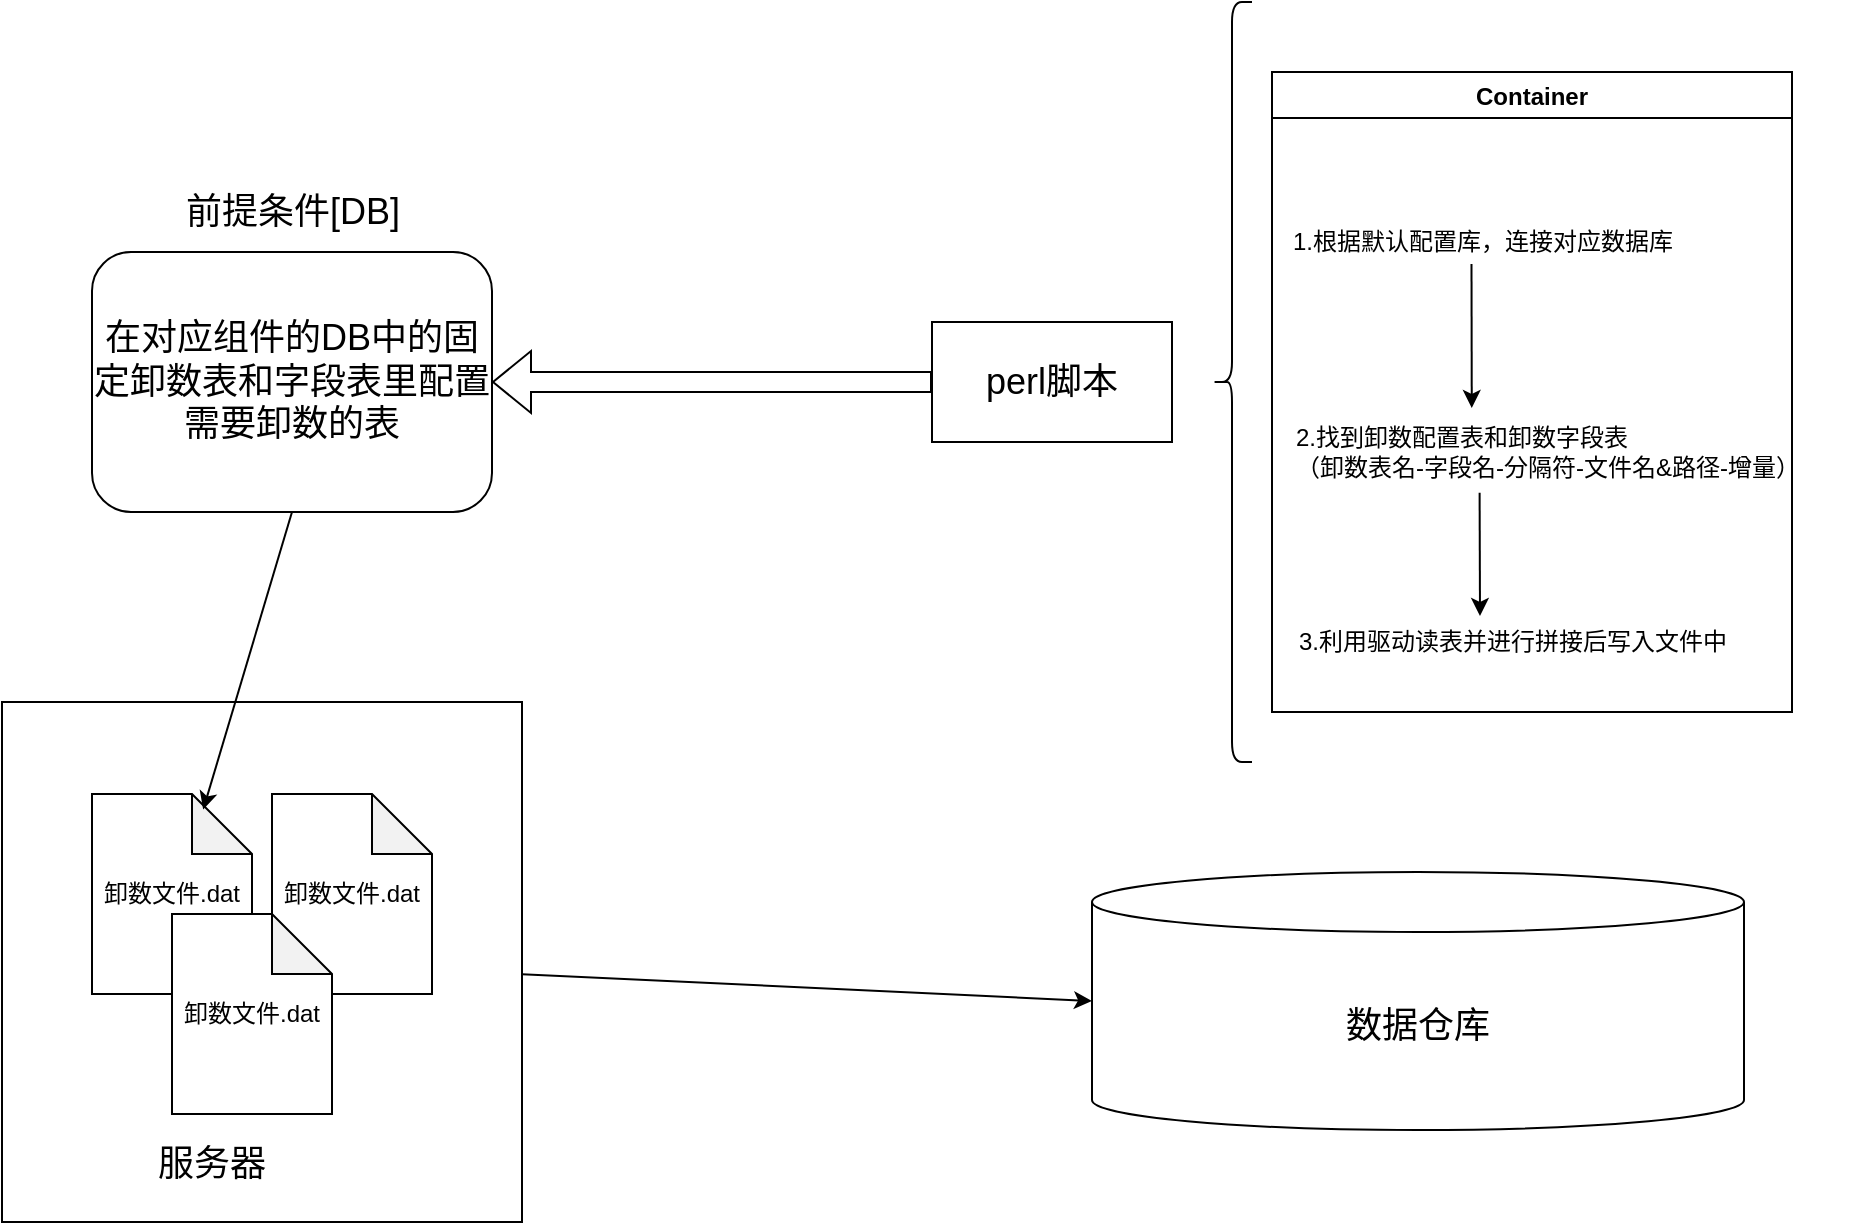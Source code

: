 <mxfile version="24.7.7">
  <diagram name="第 1 页" id="_Khk3AFxsx5nVBd9rEiY">
    <mxGraphModel dx="2345" dy="1805" grid="1" gridSize="10" guides="1" tooltips="1" connect="1" arrows="1" fold="1" page="1" pageScale="1" pageWidth="827" pageHeight="1169" math="0" shadow="0">
      <root>
        <mxCell id="0" />
        <mxCell id="1" parent="0" />
        <mxCell id="oBVKEtkIVzsdpsA8WE52-1" value="&lt;font style=&quot;font-size: 18px;&quot;&gt;在对应组件的DB中的固定卸数表和字段表里配置需要卸数的表&lt;/font&gt;" style="rounded=1;whiteSpace=wrap;html=1;" vertex="1" parent="1">
          <mxGeometry x="-30" y="100" width="200" height="130" as="geometry" />
        </mxCell>
        <mxCell id="oBVKEtkIVzsdpsA8WE52-5" value="&lt;font style=&quot;font-size: 18px;&quot;&gt;前提条件[DB]&lt;/font&gt;" style="text;html=1;align=center;verticalAlign=middle;resizable=0;points=[];autosize=1;strokeColor=none;fillColor=none;" vertex="1" parent="1">
          <mxGeometry x="5" y="60" width="130" height="40" as="geometry" />
        </mxCell>
        <mxCell id="oBVKEtkIVzsdpsA8WE52-6" value="&lt;font style=&quot;font-size: 18px;&quot;&gt;perl脚本&lt;/font&gt;" style="rounded=0;whiteSpace=wrap;html=1;" vertex="1" parent="1">
          <mxGeometry x="390" y="135" width="120" height="60" as="geometry" />
        </mxCell>
        <mxCell id="oBVKEtkIVzsdpsA8WE52-8" value="" style="shape=flexArrow;endArrow=classic;html=1;rounded=0;entryX=1;entryY=0.5;entryDx=0;entryDy=0;exitX=0;exitY=0.5;exitDx=0;exitDy=0;" edge="1" parent="1" source="oBVKEtkIVzsdpsA8WE52-6" target="oBVKEtkIVzsdpsA8WE52-1">
          <mxGeometry width="50" height="50" relative="1" as="geometry">
            <mxPoint x="300" y="430" as="sourcePoint" />
            <mxPoint x="390" y="340" as="targetPoint" />
          </mxGeometry>
        </mxCell>
        <mxCell id="oBVKEtkIVzsdpsA8WE52-14" value="" style="group" vertex="1" connectable="0" parent="1">
          <mxGeometry x="-30" y="371" width="215" height="214" as="geometry" />
        </mxCell>
        <mxCell id="oBVKEtkIVzsdpsA8WE52-27" value="" style="whiteSpace=wrap;html=1;aspect=fixed;" vertex="1" parent="oBVKEtkIVzsdpsA8WE52-14">
          <mxGeometry x="-45" y="-46" width="260" height="260" as="geometry" />
        </mxCell>
        <mxCell id="oBVKEtkIVzsdpsA8WE52-9" value="卸数文件.dat" style="shape=note;whiteSpace=wrap;html=1;backgroundOutline=1;darkOpacity=0.05;" vertex="1" parent="oBVKEtkIVzsdpsA8WE52-14">
          <mxGeometry width="80" height="100" as="geometry" />
        </mxCell>
        <mxCell id="oBVKEtkIVzsdpsA8WE52-12" value="卸数文件.dat" style="shape=note;whiteSpace=wrap;html=1;backgroundOutline=1;darkOpacity=0.05;" vertex="1" parent="oBVKEtkIVzsdpsA8WE52-14">
          <mxGeometry x="90" width="80" height="100" as="geometry" />
        </mxCell>
        <mxCell id="oBVKEtkIVzsdpsA8WE52-13" value="卸数文件.dat" style="shape=note;whiteSpace=wrap;html=1;backgroundOutline=1;darkOpacity=0.05;" vertex="1" parent="oBVKEtkIVzsdpsA8WE52-14">
          <mxGeometry x="40" y="60" width="80" height="100" as="geometry" />
        </mxCell>
        <mxCell id="oBVKEtkIVzsdpsA8WE52-28" value="&lt;font style=&quot;font-size: 18px;&quot;&gt;服务器&lt;/font&gt;" style="text;html=1;align=center;verticalAlign=middle;whiteSpace=wrap;rounded=0;" vertex="1" parent="oBVKEtkIVzsdpsA8WE52-14">
          <mxGeometry x="30" y="170" width="60" height="30" as="geometry" />
        </mxCell>
        <mxCell id="oBVKEtkIVzsdpsA8WE52-15" value="" style="endArrow=classic;html=1;rounded=0;exitX=0.5;exitY=1;exitDx=0;exitDy=0;entryX=0.695;entryY=0.078;entryDx=0;entryDy=0;entryPerimeter=0;" edge="1" parent="1" source="oBVKEtkIVzsdpsA8WE52-1" target="oBVKEtkIVzsdpsA8WE52-9">
          <mxGeometry width="50" height="50" relative="1" as="geometry">
            <mxPoint x="230" y="340" as="sourcePoint" />
            <mxPoint x="280" y="290" as="targetPoint" />
          </mxGeometry>
        </mxCell>
        <mxCell id="oBVKEtkIVzsdpsA8WE52-16" value="" style="shape=curlyBracket;whiteSpace=wrap;html=1;rounded=1;labelPosition=left;verticalLabelPosition=middle;align=right;verticalAlign=middle;" vertex="1" parent="1">
          <mxGeometry x="530" y="-25" width="20" height="380" as="geometry" />
        </mxCell>
        <mxCell id="oBVKEtkIVzsdpsA8WE52-17" value="Container" style="swimlane;" vertex="1" parent="1">
          <mxGeometry x="560" y="10" width="260" height="320" as="geometry" />
        </mxCell>
        <mxCell id="oBVKEtkIVzsdpsA8WE52-18" value="1.根据默认配置库，连接对应数据库" style="text;html=1;align=center;verticalAlign=middle;resizable=0;points=[];autosize=1;strokeColor=none;fillColor=none;" vertex="1" parent="oBVKEtkIVzsdpsA8WE52-17">
          <mxGeometry y="70" width="210" height="30" as="geometry" />
        </mxCell>
        <mxCell id="oBVKEtkIVzsdpsA8WE52-19" value="2.找到卸数配置表和卸数字段表&lt;br&gt;（卸数表名-字段名-分隔符-文件名&amp;amp;路径-增量）" style="text;html=1;align=left;verticalAlign=middle;resizable=0;points=[];autosize=1;strokeColor=none;fillColor=none;" vertex="1" parent="oBVKEtkIVzsdpsA8WE52-17">
          <mxGeometry x="10" y="170" width="280" height="40" as="geometry" />
        </mxCell>
        <mxCell id="oBVKEtkIVzsdpsA8WE52-20" value="3.利用驱动读表并进行拼接后写入文件中" style="text;html=1;align=center;verticalAlign=middle;resizable=0;points=[];autosize=1;strokeColor=none;fillColor=none;" vertex="1" parent="oBVKEtkIVzsdpsA8WE52-17">
          <mxGeometry y="270" width="240" height="30" as="geometry" />
        </mxCell>
        <mxCell id="oBVKEtkIVzsdpsA8WE52-24" value="" style="endArrow=classic;html=1;rounded=0;exitX=0.475;exitY=0.867;exitDx=0;exitDy=0;exitPerimeter=0;entryX=0.321;entryY=-0.05;entryDx=0;entryDy=0;entryPerimeter=0;" edge="1" parent="oBVKEtkIVzsdpsA8WE52-17" source="oBVKEtkIVzsdpsA8WE52-18" target="oBVKEtkIVzsdpsA8WE52-19">
          <mxGeometry width="50" height="50" relative="1" as="geometry">
            <mxPoint x="380" y="90" as="sourcePoint" />
            <mxPoint x="100" y="160" as="targetPoint" />
          </mxGeometry>
        </mxCell>
        <mxCell id="oBVKEtkIVzsdpsA8WE52-25" value="" style="endArrow=classic;html=1;rounded=0;exitX=0.335;exitY=1.01;exitDx=0;exitDy=0;exitPerimeter=0;" edge="1" parent="oBVKEtkIVzsdpsA8WE52-17" source="oBVKEtkIVzsdpsA8WE52-19">
          <mxGeometry width="50" height="50" relative="1" as="geometry">
            <mxPoint x="110" y="106" as="sourcePoint" />
            <mxPoint x="104" y="272" as="targetPoint" />
          </mxGeometry>
        </mxCell>
        <mxCell id="oBVKEtkIVzsdpsA8WE52-30" value="&lt;font style=&quot;font-size: 18px;&quot;&gt;数据仓库&lt;/font&gt;" style="shape=cylinder3;whiteSpace=wrap;html=1;boundedLbl=1;backgroundOutline=1;size=15;" vertex="1" parent="1">
          <mxGeometry x="470" y="410" width="326" height="129" as="geometry" />
        </mxCell>
        <mxCell id="oBVKEtkIVzsdpsA8WE52-31" value="" style="endArrow=classic;html=1;rounded=0;entryX=0;entryY=0.5;entryDx=0;entryDy=0;entryPerimeter=0;" edge="1" parent="1" source="oBVKEtkIVzsdpsA8WE52-27" target="oBVKEtkIVzsdpsA8WE52-30">
          <mxGeometry width="50" height="50" relative="1" as="geometry">
            <mxPoint x="270" y="540" as="sourcePoint" />
            <mxPoint x="320" y="490" as="targetPoint" />
          </mxGeometry>
        </mxCell>
      </root>
    </mxGraphModel>
  </diagram>
</mxfile>

